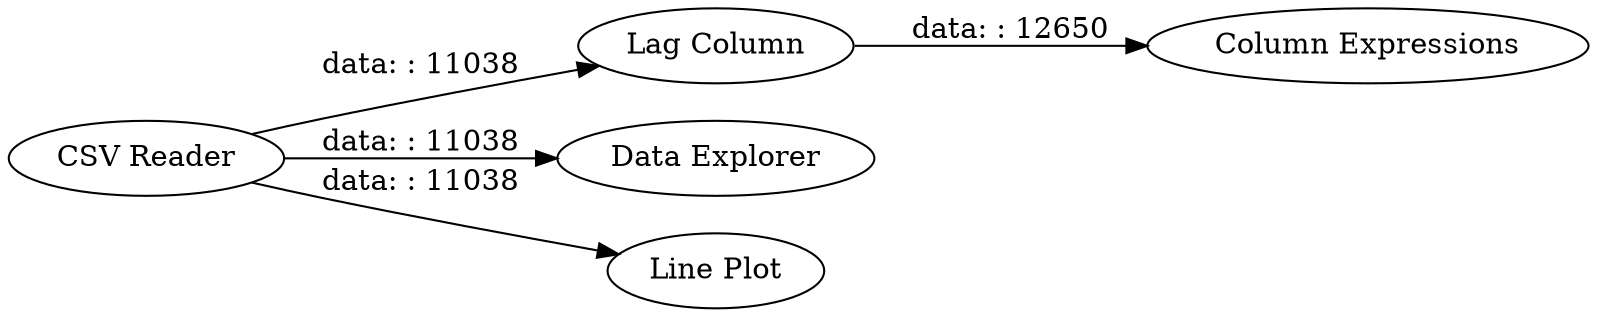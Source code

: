 digraph {
	"6396436261192131251_6" [label="Lag Column"]
	"6396436261192131251_3" [label="Data Explorer"]
	"6396436261192131251_1" [label="CSV Reader"]
	"6396436261192131251_4" [label="Column Expressions"]
	"6396436261192131251_2" [label="Line Plot"]
	"6396436261192131251_6" -> "6396436261192131251_4" [label="data: : 12650"]
	"6396436261192131251_1" -> "6396436261192131251_2" [label="data: : 11038"]
	"6396436261192131251_1" -> "6396436261192131251_6" [label="data: : 11038"]
	"6396436261192131251_1" -> "6396436261192131251_3" [label="data: : 11038"]
	rankdir=LR
}
